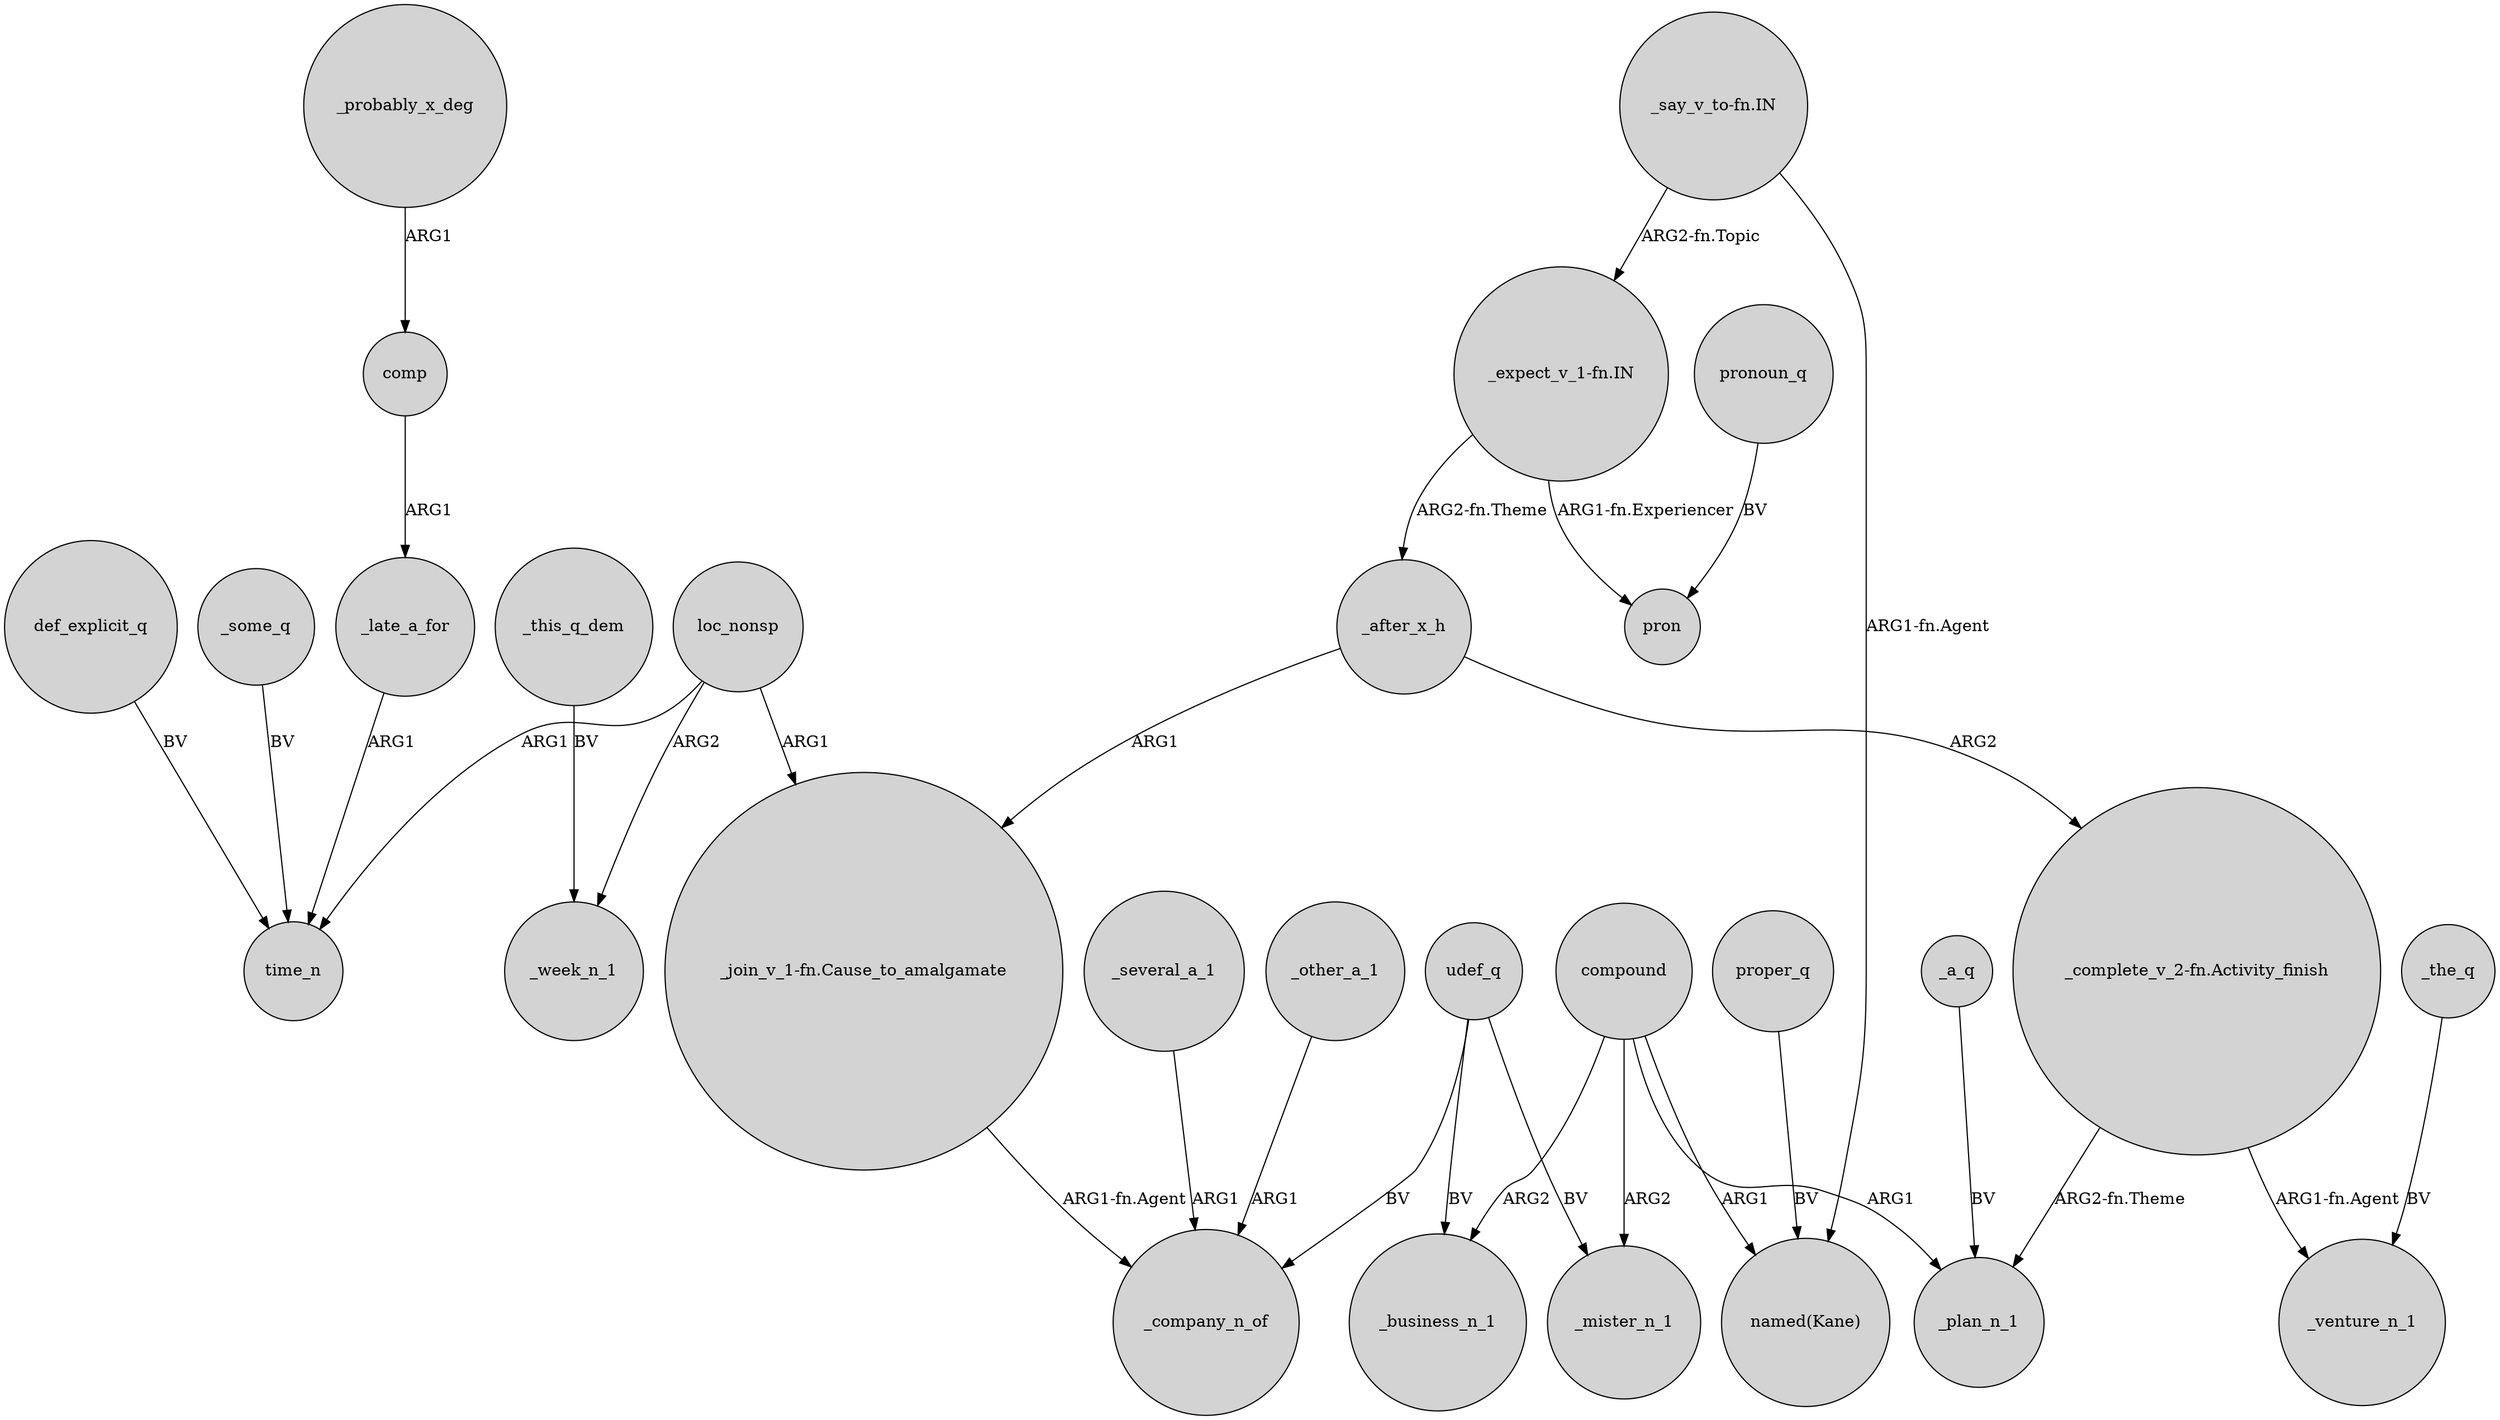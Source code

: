 digraph {
	node [shape=circle style=filled]
	comp -> _late_a_for [label=ARG1]
	"_expect_v_1-fn.IN" -> _after_x_h [label="ARG2-fn.Theme"]
	def_explicit_q -> time_n [label=BV]
	compound -> _mister_n_1 [label=ARG2]
	"_say_v_to-fn.IN" -> "named(Kane)" [label="ARG1-fn.Agent"]
	_some_q -> time_n [label=BV]
	udef_q -> _mister_n_1 [label=BV]
	_after_x_h -> "_join_v_1-fn.Cause_to_amalgamate" [label=ARG1]
	compound -> _plan_n_1 [label=ARG1]
	loc_nonsp -> "_join_v_1-fn.Cause_to_amalgamate" [label=ARG1]
	loc_nonsp -> time_n [label=ARG1]
	_after_x_h -> "_complete_v_2-fn.Activity_finish" [label=ARG2]
	pronoun_q -> pron [label=BV]
	_this_q_dem -> _week_n_1 [label=BV]
	loc_nonsp -> _week_n_1 [label=ARG2]
	"_join_v_1-fn.Cause_to_amalgamate" -> _company_n_of [label="ARG1-fn.Agent"]
	_probably_x_deg -> comp [label=ARG1]
	_several_a_1 -> _company_n_of [label=ARG1]
	"_complete_v_2-fn.Activity_finish" -> _plan_n_1 [label="ARG2-fn.Theme"]
	_the_q -> _venture_n_1 [label=BV]
	compound -> _business_n_1 [label=ARG2]
	"_expect_v_1-fn.IN" -> pron [label="ARG1-fn.Experiencer"]
	_other_a_1 -> _company_n_of [label=ARG1]
	udef_q -> _business_n_1 [label=BV]
	compound -> "named(Kane)" [label=ARG1]
	"_say_v_to-fn.IN" -> "_expect_v_1-fn.IN" [label="ARG2-fn.Topic"]
	"_complete_v_2-fn.Activity_finish" -> _venture_n_1 [label="ARG1-fn.Agent"]
	_late_a_for -> time_n [label=ARG1]
	udef_q -> _company_n_of [label=BV]
	proper_q -> "named(Kane)" [label=BV]
	_a_q -> _plan_n_1 [label=BV]
}
